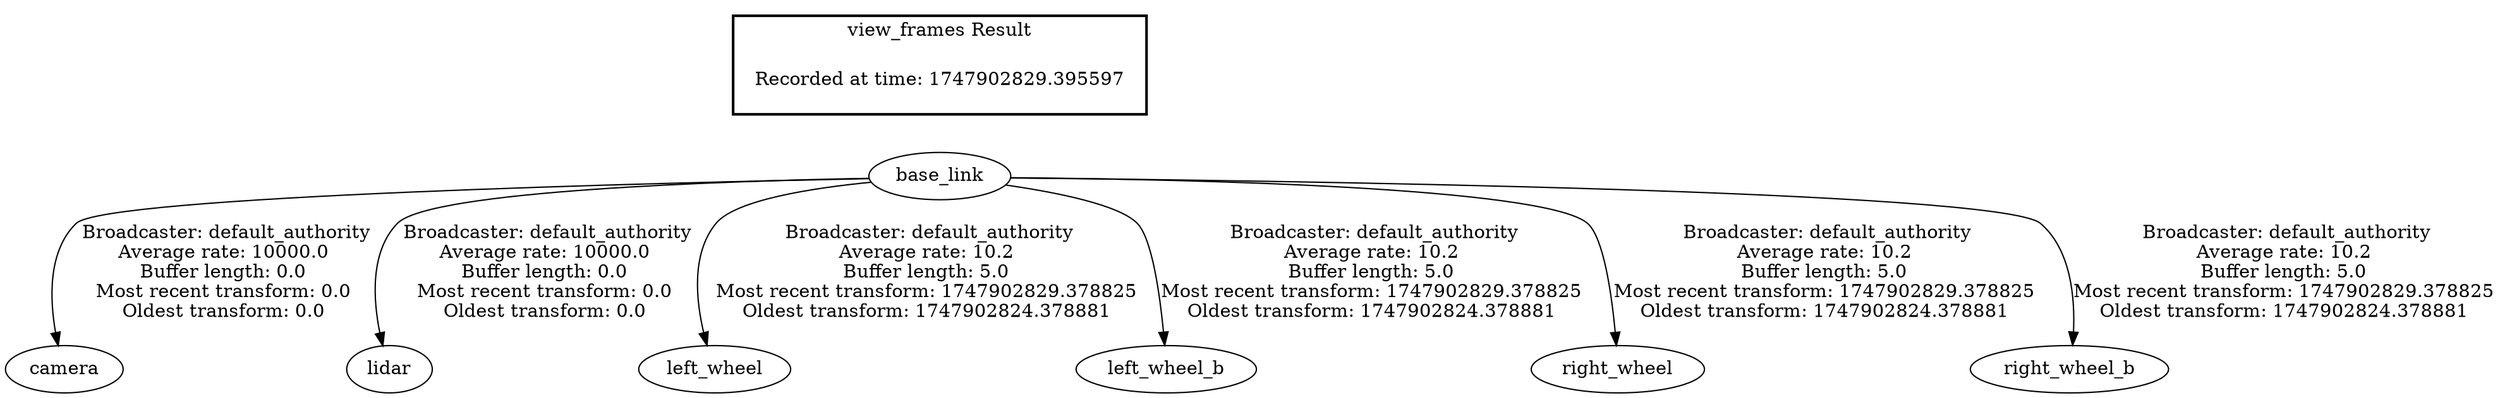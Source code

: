 digraph G {
"base_link" -> "camera"[label=" Broadcaster: default_authority\nAverage rate: 10000.0\nBuffer length: 0.0\nMost recent transform: 0.0\nOldest transform: 0.0\n"];
"base_link" -> "lidar"[label=" Broadcaster: default_authority\nAverage rate: 10000.0\nBuffer length: 0.0\nMost recent transform: 0.0\nOldest transform: 0.0\n"];
"base_link" -> "left_wheel"[label=" Broadcaster: default_authority\nAverage rate: 10.2\nBuffer length: 5.0\nMost recent transform: 1747902829.378825\nOldest transform: 1747902824.378881\n"];
"base_link" -> "left_wheel_b"[label=" Broadcaster: default_authority\nAverage rate: 10.2\nBuffer length: 5.0\nMost recent transform: 1747902829.378825\nOldest transform: 1747902824.378881\n"];
"base_link" -> "right_wheel"[label=" Broadcaster: default_authority\nAverage rate: 10.2\nBuffer length: 5.0\nMost recent transform: 1747902829.378825\nOldest transform: 1747902824.378881\n"];
"base_link" -> "right_wheel_b"[label=" Broadcaster: default_authority\nAverage rate: 10.2\nBuffer length: 5.0\nMost recent transform: 1747902829.378825\nOldest transform: 1747902824.378881\n"];
edge [style=invis];
 subgraph cluster_legend { style=bold; color=black; label ="view_frames Result";
"Recorded at time: 1747902829.395597"[ shape=plaintext ] ;
}->"base_link";
}